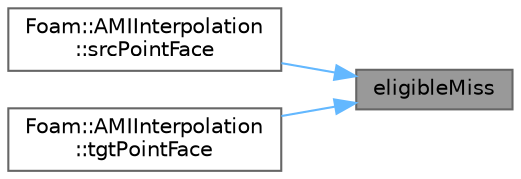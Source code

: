 digraph "eligibleMiss"
{
 // LATEX_PDF_SIZE
  bgcolor="transparent";
  edge [fontname=Helvetica,fontsize=10,labelfontname=Helvetica,labelfontsize=10];
  node [fontname=Helvetica,fontsize=10,shape=box,height=0.2,width=0.4];
  rankdir="RL";
  Node1 [id="Node000001",label="eligibleMiss",height=0.2,width=0.4,color="gray40", fillcolor="grey60", style="filled", fontcolor="black",tooltip=" "];
  Node1 -> Node2 [id="edge1_Node000001_Node000002",dir="back",color="steelblue1",style="solid",tooltip=" "];
  Node2 [id="Node000002",label="Foam::AMIInterpolation\l::srcPointFace",height=0.2,width=0.4,color="grey40", fillcolor="white", style="filled",URL="$classFoam_1_1AMIInterpolation.html#a849ca1d9e37ddfa70401bb15433b8608",tooltip=" "];
  Node1 -> Node3 [id="edge2_Node000001_Node000003",dir="back",color="steelblue1",style="solid",tooltip=" "];
  Node3 [id="Node000003",label="Foam::AMIInterpolation\l::tgtPointFace",height=0.2,width=0.4,color="grey40", fillcolor="white", style="filled",URL="$classFoam_1_1AMIInterpolation.html#adc063fefb71df290c317fe69bb82b246",tooltip=" "];
}
